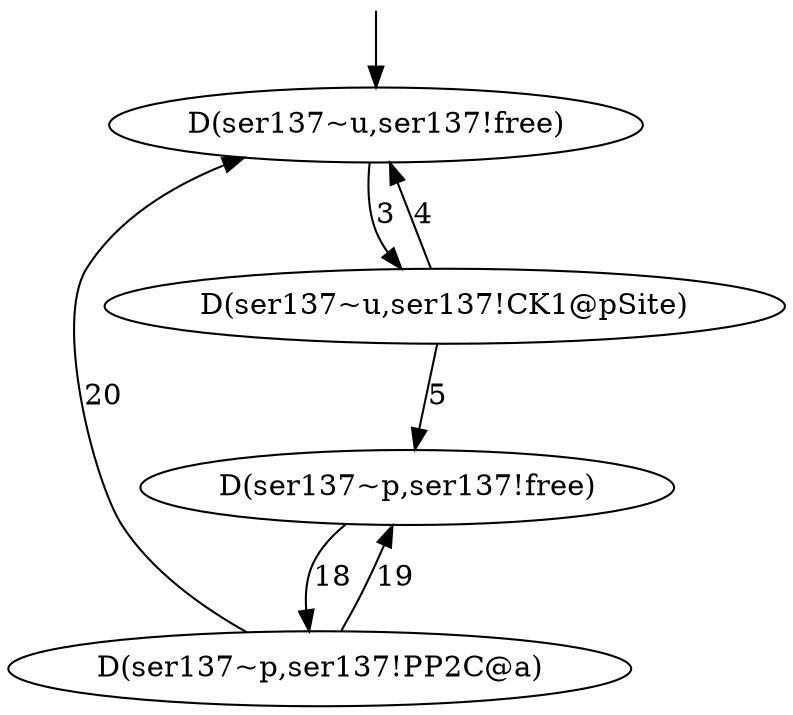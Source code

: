 digraph G{
"Init_11" [label="" style="invis" width="0px" height="0px"];
"Node_145" [label="D(ser137~p,ser137!PP2C@a)"];
"Node_9" [label="D(ser137~p,ser137!free)"];
"Node_144" [label="D(ser137~u,ser137!CK1@pSite)"];
"Node_11" [label="D(ser137~u,ser137!free)"];
"Node_145" -> "Node_11" [label="20"];
"Node_145" -> "Node_9" [label="19"];
"Node_9" -> "Node_145" [label="18"];
"Node_144" -> "Node_9" [label="5"];
"Node_144" -> "Node_11" [label="4"];
"Node_11" -> "Node_144" [label="3"];
"Init_11" -> "Node_11" [label=""];
}
